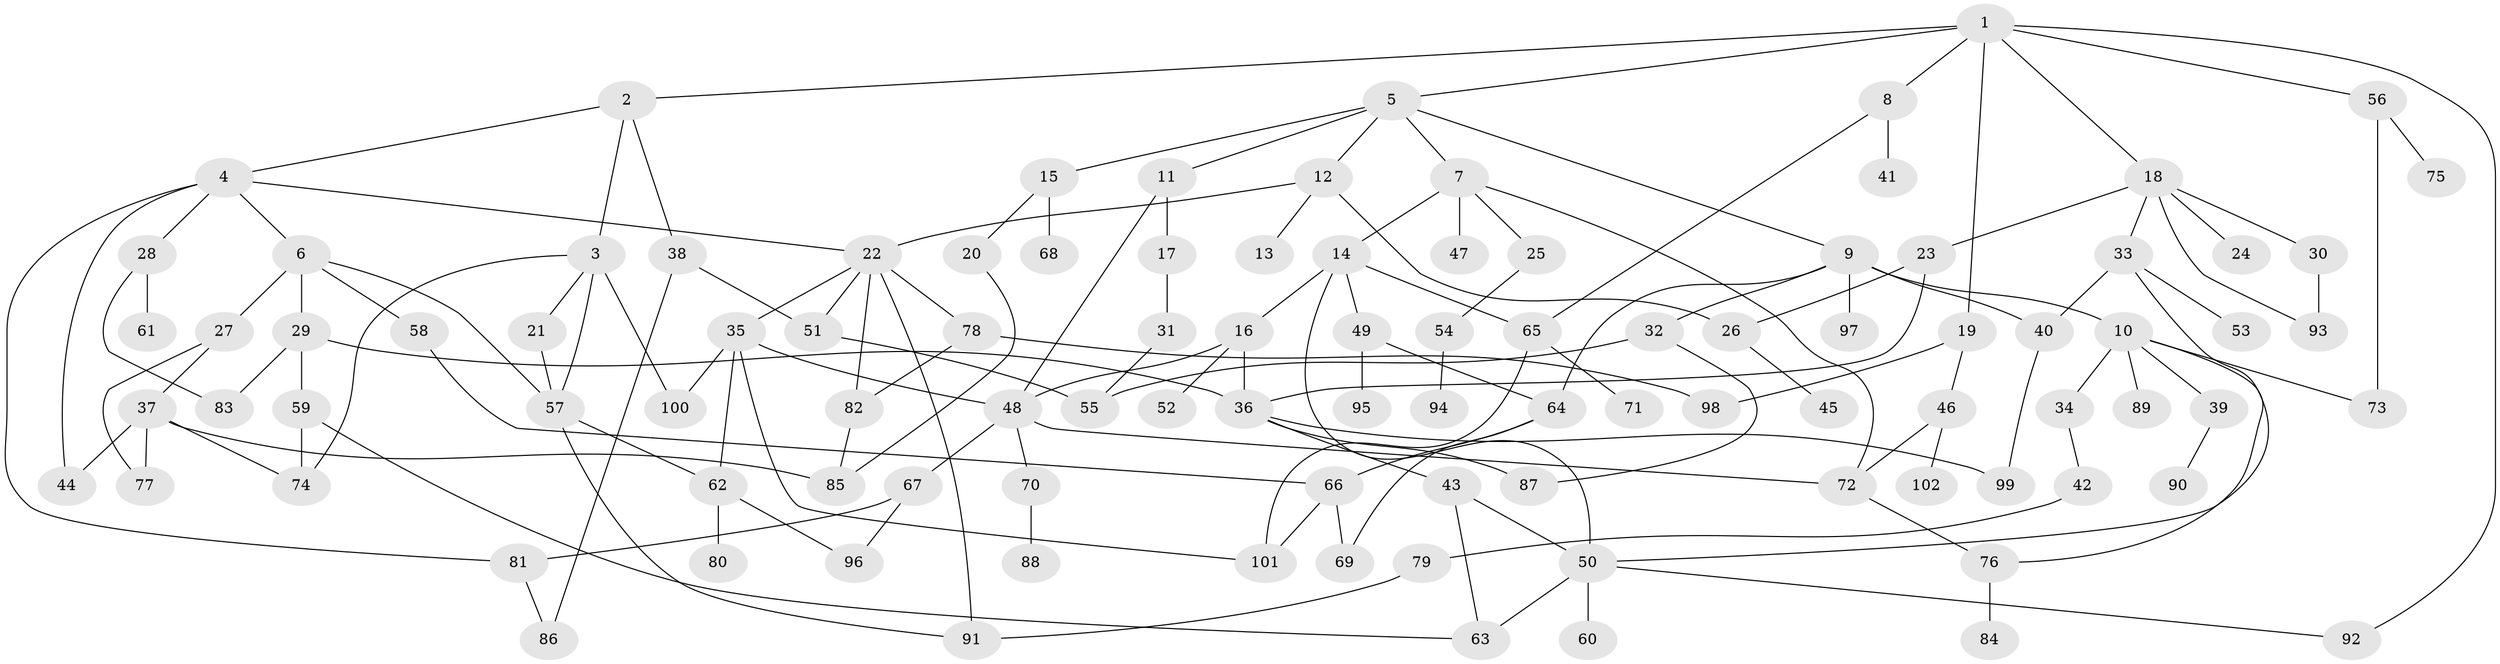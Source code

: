 // Generated by graph-tools (version 1.1) at 2025/34/03/09/25 02:34:14]
// undirected, 102 vertices, 147 edges
graph export_dot {
graph [start="1"]
  node [color=gray90,style=filled];
  1;
  2;
  3;
  4;
  5;
  6;
  7;
  8;
  9;
  10;
  11;
  12;
  13;
  14;
  15;
  16;
  17;
  18;
  19;
  20;
  21;
  22;
  23;
  24;
  25;
  26;
  27;
  28;
  29;
  30;
  31;
  32;
  33;
  34;
  35;
  36;
  37;
  38;
  39;
  40;
  41;
  42;
  43;
  44;
  45;
  46;
  47;
  48;
  49;
  50;
  51;
  52;
  53;
  54;
  55;
  56;
  57;
  58;
  59;
  60;
  61;
  62;
  63;
  64;
  65;
  66;
  67;
  68;
  69;
  70;
  71;
  72;
  73;
  74;
  75;
  76;
  77;
  78;
  79;
  80;
  81;
  82;
  83;
  84;
  85;
  86;
  87;
  88;
  89;
  90;
  91;
  92;
  93;
  94;
  95;
  96;
  97;
  98;
  99;
  100;
  101;
  102;
  1 -- 2;
  1 -- 5;
  1 -- 8;
  1 -- 18;
  1 -- 19;
  1 -- 56;
  1 -- 92;
  2 -- 3;
  2 -- 4;
  2 -- 38;
  3 -- 21;
  3 -- 57;
  3 -- 100;
  3 -- 74;
  4 -- 6;
  4 -- 28;
  4 -- 81;
  4 -- 44;
  4 -- 22;
  5 -- 7;
  5 -- 9;
  5 -- 11;
  5 -- 12;
  5 -- 15;
  6 -- 27;
  6 -- 29;
  6 -- 58;
  6 -- 57;
  7 -- 14;
  7 -- 25;
  7 -- 47;
  7 -- 72;
  8 -- 41;
  8 -- 65;
  9 -- 10;
  9 -- 32;
  9 -- 64;
  9 -- 97;
  9 -- 40;
  10 -- 34;
  10 -- 39;
  10 -- 76;
  10 -- 89;
  10 -- 73;
  11 -- 17;
  11 -- 48;
  12 -- 13;
  12 -- 22;
  12 -- 26;
  14 -- 16;
  14 -- 49;
  14 -- 65;
  14 -- 50;
  15 -- 20;
  15 -- 68;
  16 -- 36;
  16 -- 52;
  16 -- 48;
  17 -- 31;
  18 -- 23;
  18 -- 24;
  18 -- 30;
  18 -- 33;
  18 -- 93;
  19 -- 46;
  19 -- 98;
  20 -- 85;
  21 -- 57;
  22 -- 35;
  22 -- 51;
  22 -- 78;
  22 -- 82;
  22 -- 91;
  23 -- 26;
  23 -- 36;
  25 -- 54;
  26 -- 45;
  27 -- 37;
  27 -- 77;
  28 -- 61;
  28 -- 83;
  29 -- 59;
  29 -- 36;
  29 -- 83;
  30 -- 93;
  31 -- 55;
  32 -- 55;
  32 -- 87;
  33 -- 40;
  33 -- 50;
  33 -- 53;
  34 -- 42;
  35 -- 48;
  35 -- 101;
  35 -- 100;
  35 -- 62;
  36 -- 43;
  36 -- 99;
  36 -- 87;
  37 -- 44;
  37 -- 74;
  37 -- 85;
  37 -- 77;
  38 -- 86;
  38 -- 51;
  39 -- 90;
  40 -- 99;
  42 -- 79;
  43 -- 63;
  43 -- 50;
  46 -- 102;
  46 -- 72;
  48 -- 67;
  48 -- 70;
  48 -- 72;
  49 -- 95;
  49 -- 64;
  50 -- 60;
  50 -- 92;
  50 -- 63;
  51 -- 55;
  54 -- 94;
  56 -- 73;
  56 -- 75;
  57 -- 62;
  57 -- 91;
  58 -- 66;
  59 -- 74;
  59 -- 63;
  62 -- 80;
  62 -- 96;
  64 -- 66;
  64 -- 69;
  65 -- 71;
  65 -- 101;
  66 -- 69;
  66 -- 101;
  67 -- 96;
  67 -- 81;
  70 -- 88;
  72 -- 76;
  76 -- 84;
  78 -- 98;
  78 -- 82;
  79 -- 91;
  81 -- 86;
  82 -- 85;
}
